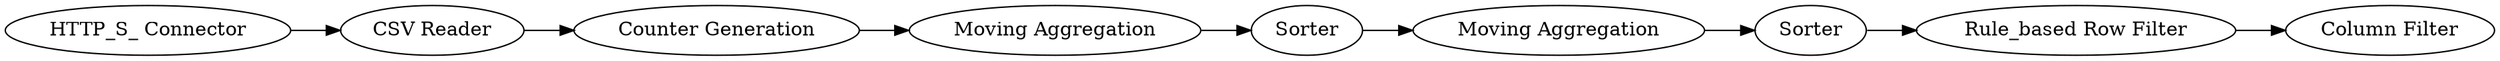 digraph {
	18 -> 19
	20 -> 23
	21 -> 16
	6 -> 21
	24 -> 6
	22 -> 20
	19 -> 22
	16 -> 18
	16 [label="Moving Aggregation"]
	24 [label="HTTP_S_ Connector"]
	20 [label="Rule_based Row Filter"]
	22 [label=Sorter]
	23 [label="Column Filter"]
	21 [label="Counter Generation"]
	18 [label=Sorter]
	6 [label="CSV Reader"]
	19 [label="Moving Aggregation"]
	rankdir=LR
}
